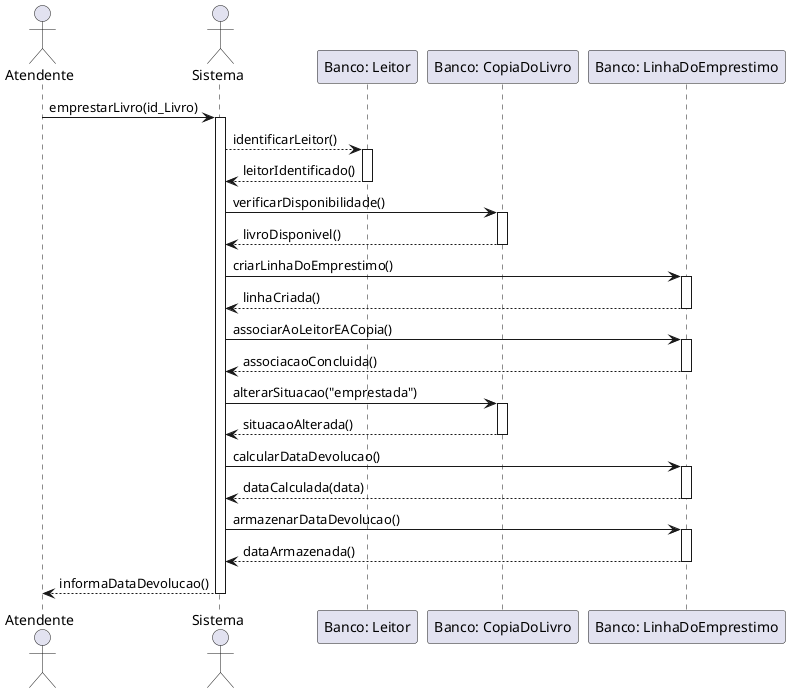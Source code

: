 @startuml

actor "Atendente" as A
actor "Sistema" as S
participant "Banco: Leitor" as L
participant "Banco: CopiaDoLivro" as C
participant "Banco: LinhaDoEmprestimo" as LE

A -> S : emprestarLivro(id_Livro)
activate S

S --> L : identificarLeitor()
activate L
L --> S : leitorIdentificado()
deactivate L

S -> C : verificarDisponibilidade()
activate C
C --> S : livroDisponivel()
deactivate C

S -> LE : criarLinhaDoEmprestimo()
activate LE
LE --> S : linhaCriada()
deactivate LE

S -> LE : associarAoLeitorEACopia()
activate LE
LE --> S : associacaoConcluida()
deactivate LE

S -> C : alterarSituacao("emprestada")
activate C
C --> S : situacaoAlterada()
deactivate C

S -> LE : calcularDataDevolucao()
activate LE
LE --> S : dataCalculada(data)
deactivate LE

S -> LE : armazenarDataDevolucao()
activate LE
LE --> S : dataArmazenada()
deactivate LE

S --> A : informaDataDevolucao()
deactivate S

@enduml
